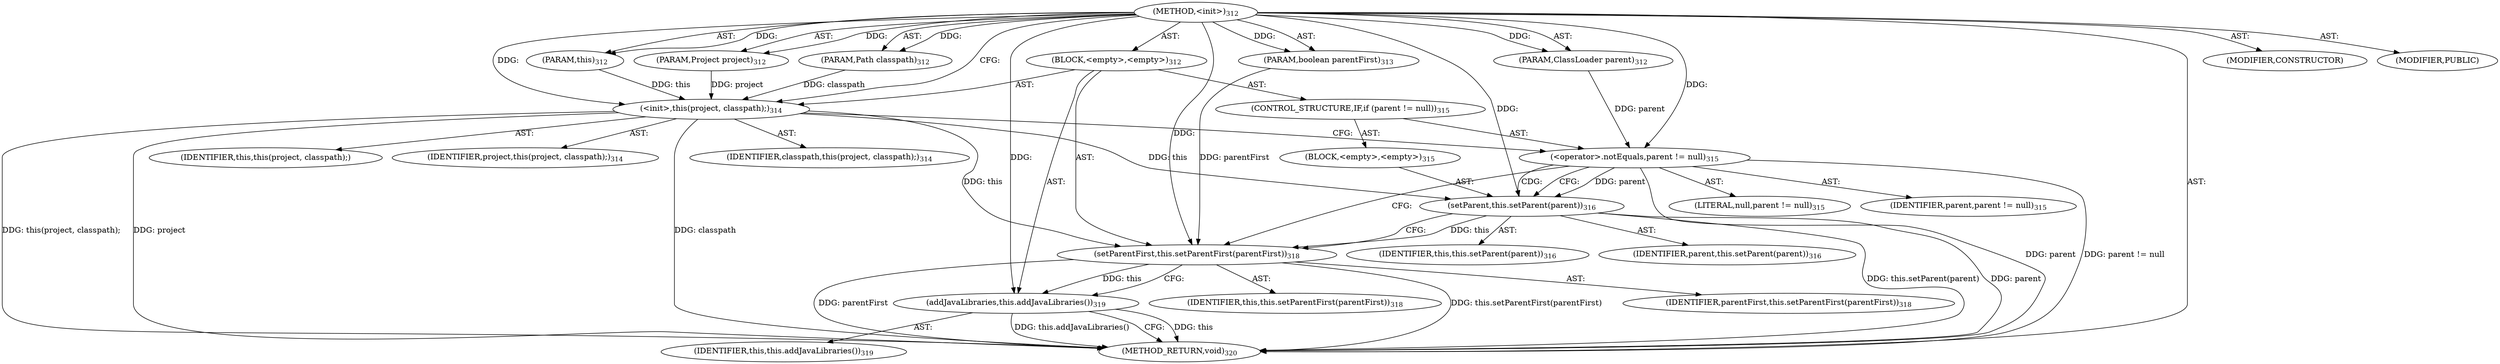 digraph "&lt;init&gt;" {  
"111669149702" [label = <(METHOD,&lt;init&gt;)<SUB>312</SUB>> ]
"115964117020" [label = <(PARAM,this)<SUB>312</SUB>> ]
"115964117031" [label = <(PARAM,ClassLoader parent)<SUB>312</SUB>> ]
"115964117023" [label = <(PARAM,Project project)<SUB>312</SUB>> ]
"115964117024" [label = <(PARAM,Path classpath)<SUB>312</SUB>> ]
"115964117032" [label = <(PARAM,boolean parentFirst)<SUB>313</SUB>> ]
"25769803785" [label = <(BLOCK,&lt;empty&gt;,&lt;empty&gt;)<SUB>312</SUB>> ]
"30064771072" [label = <(&lt;init&gt;,this(project, classpath);)<SUB>314</SUB>> ]
"68719476810" [label = <(IDENTIFIER,this,this(project, classpath);)> ]
"68719476817" [label = <(IDENTIFIER,project,this(project, classpath);)<SUB>314</SUB>> ]
"68719476818" [label = <(IDENTIFIER,classpath,this(project, classpath);)<SUB>314</SUB>> ]
"47244640259" [label = <(CONTROL_STRUCTURE,IF,if (parent != null))<SUB>315</SUB>> ]
"30064771172" [label = <(&lt;operator&gt;.notEquals,parent != null)<SUB>315</SUB>> ]
"68719476864" [label = <(IDENTIFIER,parent,parent != null)<SUB>315</SUB>> ]
"90194313233" [label = <(LITERAL,null,parent != null)<SUB>315</SUB>> ]
"25769803786" [label = <(BLOCK,&lt;empty&gt;,&lt;empty&gt;)<SUB>315</SUB>> ]
"30064771173" [label = <(setParent,this.setParent(parent))<SUB>316</SUB>> ]
"68719476811" [label = <(IDENTIFIER,this,this.setParent(parent))<SUB>316</SUB>> ]
"68719476865" [label = <(IDENTIFIER,parent,this.setParent(parent))<SUB>316</SUB>> ]
"30064771174" [label = <(setParentFirst,this.setParentFirst(parentFirst))<SUB>318</SUB>> ]
"68719476812" [label = <(IDENTIFIER,this,this.setParentFirst(parentFirst))<SUB>318</SUB>> ]
"68719476866" [label = <(IDENTIFIER,parentFirst,this.setParentFirst(parentFirst))<SUB>318</SUB>> ]
"30064771175" [label = <(addJavaLibraries,this.addJavaLibraries())<SUB>319</SUB>> ]
"68719476813" [label = <(IDENTIFIER,this,this.addJavaLibraries())<SUB>319</SUB>> ]
"133143986209" [label = <(MODIFIER,CONSTRUCTOR)> ]
"133143986210" [label = <(MODIFIER,PUBLIC)> ]
"128849018886" [label = <(METHOD_RETURN,void)<SUB>320</SUB>> ]
  "111669149702" -> "115964117020"  [ label = "AST: "] 
  "111669149702" -> "115964117031"  [ label = "AST: "] 
  "111669149702" -> "115964117023"  [ label = "AST: "] 
  "111669149702" -> "115964117024"  [ label = "AST: "] 
  "111669149702" -> "115964117032"  [ label = "AST: "] 
  "111669149702" -> "25769803785"  [ label = "AST: "] 
  "111669149702" -> "133143986209"  [ label = "AST: "] 
  "111669149702" -> "133143986210"  [ label = "AST: "] 
  "111669149702" -> "128849018886"  [ label = "AST: "] 
  "25769803785" -> "30064771072"  [ label = "AST: "] 
  "25769803785" -> "47244640259"  [ label = "AST: "] 
  "25769803785" -> "30064771174"  [ label = "AST: "] 
  "25769803785" -> "30064771175"  [ label = "AST: "] 
  "30064771072" -> "68719476810"  [ label = "AST: "] 
  "30064771072" -> "68719476817"  [ label = "AST: "] 
  "30064771072" -> "68719476818"  [ label = "AST: "] 
  "47244640259" -> "30064771172"  [ label = "AST: "] 
  "47244640259" -> "25769803786"  [ label = "AST: "] 
  "30064771172" -> "68719476864"  [ label = "AST: "] 
  "30064771172" -> "90194313233"  [ label = "AST: "] 
  "25769803786" -> "30064771173"  [ label = "AST: "] 
  "30064771173" -> "68719476811"  [ label = "AST: "] 
  "30064771173" -> "68719476865"  [ label = "AST: "] 
  "30064771174" -> "68719476812"  [ label = "AST: "] 
  "30064771174" -> "68719476866"  [ label = "AST: "] 
  "30064771175" -> "68719476813"  [ label = "AST: "] 
  "30064771072" -> "30064771172"  [ label = "CFG: "] 
  "30064771174" -> "30064771175"  [ label = "CFG: "] 
  "30064771175" -> "128849018886"  [ label = "CFG: "] 
  "30064771172" -> "30064771173"  [ label = "CFG: "] 
  "30064771172" -> "30064771174"  [ label = "CFG: "] 
  "30064771173" -> "30064771174"  [ label = "CFG: "] 
  "111669149702" -> "30064771072"  [ label = "CFG: "] 
  "30064771072" -> "128849018886"  [ label = "DDG: project"] 
  "30064771072" -> "128849018886"  [ label = "DDG: classpath"] 
  "30064771072" -> "128849018886"  [ label = "DDG: this(project, classpath);"] 
  "30064771172" -> "128849018886"  [ label = "DDG: parent"] 
  "30064771172" -> "128849018886"  [ label = "DDG: parent != null"] 
  "30064771173" -> "128849018886"  [ label = "DDG: parent"] 
  "30064771173" -> "128849018886"  [ label = "DDG: this.setParent(parent)"] 
  "30064771174" -> "128849018886"  [ label = "DDG: parentFirst"] 
  "30064771174" -> "128849018886"  [ label = "DDG: this.setParentFirst(parentFirst)"] 
  "30064771175" -> "128849018886"  [ label = "DDG: this"] 
  "30064771175" -> "128849018886"  [ label = "DDG: this.addJavaLibraries()"] 
  "111669149702" -> "115964117020"  [ label = "DDG: "] 
  "111669149702" -> "115964117031"  [ label = "DDG: "] 
  "111669149702" -> "115964117023"  [ label = "DDG: "] 
  "111669149702" -> "115964117024"  [ label = "DDG: "] 
  "111669149702" -> "115964117032"  [ label = "DDG: "] 
  "115964117020" -> "30064771072"  [ label = "DDG: this"] 
  "111669149702" -> "30064771072"  [ label = "DDG: "] 
  "115964117023" -> "30064771072"  [ label = "DDG: project"] 
  "115964117024" -> "30064771072"  [ label = "DDG: classpath"] 
  "30064771072" -> "30064771174"  [ label = "DDG: this"] 
  "30064771173" -> "30064771174"  [ label = "DDG: this"] 
  "111669149702" -> "30064771174"  [ label = "DDG: "] 
  "115964117032" -> "30064771174"  [ label = "DDG: parentFirst"] 
  "30064771174" -> "30064771175"  [ label = "DDG: this"] 
  "111669149702" -> "30064771175"  [ label = "DDG: "] 
  "115964117031" -> "30064771172"  [ label = "DDG: parent"] 
  "111669149702" -> "30064771172"  [ label = "DDG: "] 
  "30064771072" -> "30064771173"  [ label = "DDG: this"] 
  "111669149702" -> "30064771173"  [ label = "DDG: "] 
  "30064771172" -> "30064771173"  [ label = "DDG: parent"] 
  "30064771172" -> "30064771173"  [ label = "CDG: "] 
}
